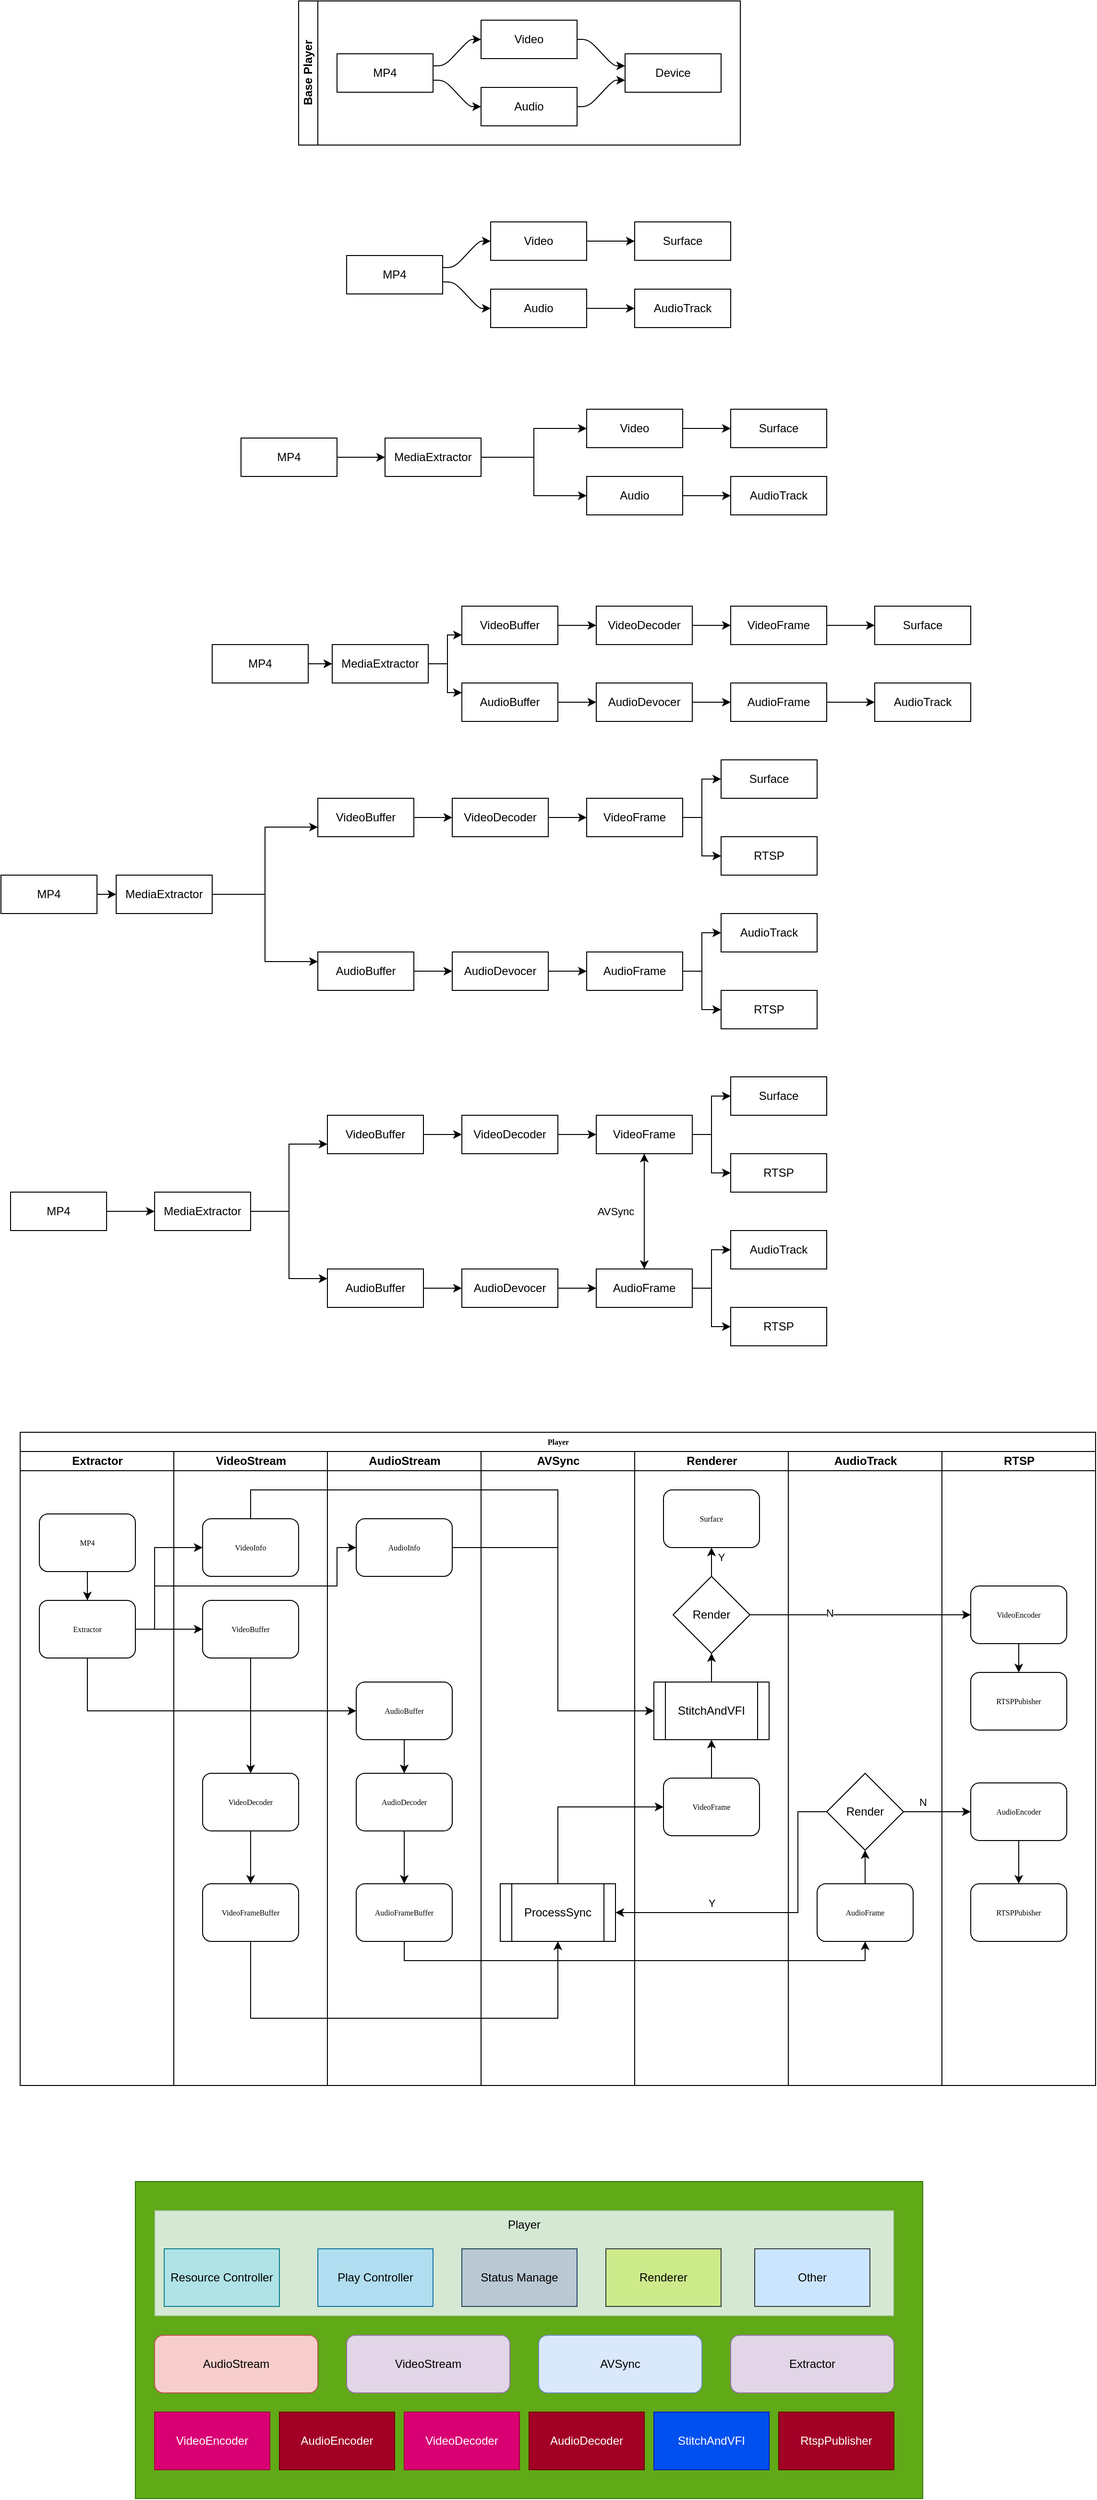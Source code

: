 <mxfile version="22.1.21" type="github">
  <diagram id="prtHgNgQTEPvFCAcTncT" name="Page-1">
    <mxGraphModel dx="2134" dy="737" grid="1" gridSize="10" guides="1" tooltips="1" connect="1" arrows="1" fold="1" page="1" pageScale="1" pageWidth="827" pageHeight="1169" math="0" shadow="0">
      <root>
        <mxCell id="0" />
        <mxCell id="1" parent="0" />
        <mxCell id="b5UNQBlYkMzNKmCpmNNw-371" value="" style="rounded=0;whiteSpace=wrap;html=1;fillColor=#60a917;strokeColor=#2D7600;fontColor=#ffffff;" vertex="1" parent="1">
          <mxGeometry x="-80" y="2320" width="820" height="330" as="geometry" />
        </mxCell>
        <mxCell id="b5UNQBlYkMzNKmCpmNNw-1" value="Base Player" style="swimlane;html=1;startSize=20;horizontal=0;childLayout=flowLayout;flowOrientation=west;resizable=0;interRankCellSpacing=50;containerType=tree;fontSize=12;" vertex="1" parent="1">
          <mxGeometry x="90" y="50" width="460" height="150" as="geometry" />
        </mxCell>
        <mxCell id="b5UNQBlYkMzNKmCpmNNw-2" value="MP4" style="whiteSpace=wrap;html=1;" vertex="1" parent="b5UNQBlYkMzNKmCpmNNw-1">
          <mxGeometry x="40" y="55" width="100" height="40" as="geometry" />
        </mxCell>
        <mxCell id="b5UNQBlYkMzNKmCpmNNw-3" value="Video" style="whiteSpace=wrap;html=1;" vertex="1" parent="b5UNQBlYkMzNKmCpmNNw-1">
          <mxGeometry x="190" y="20" width="100" height="40" as="geometry" />
        </mxCell>
        <mxCell id="b5UNQBlYkMzNKmCpmNNw-4" value="" style="html=1;rounded=1;curved=0;sourcePerimeterSpacing=0;targetPerimeterSpacing=0;startSize=6;endSize=6;noEdgeStyle=1;orthogonal=1;" edge="1" parent="b5UNQBlYkMzNKmCpmNNw-1" source="b5UNQBlYkMzNKmCpmNNw-2" target="b5UNQBlYkMzNKmCpmNNw-3">
          <mxGeometry relative="1" as="geometry">
            <Array as="points">
              <mxPoint x="152" y="67.5" />
              <mxPoint x="178" y="40" />
            </Array>
          </mxGeometry>
        </mxCell>
        <mxCell id="b5UNQBlYkMzNKmCpmNNw-5" value="Audio" style="whiteSpace=wrap;html=1;" vertex="1" parent="b5UNQBlYkMzNKmCpmNNw-1">
          <mxGeometry x="190" y="90" width="100" height="40" as="geometry" />
        </mxCell>
        <mxCell id="b5UNQBlYkMzNKmCpmNNw-6" value="" style="html=1;rounded=1;curved=0;sourcePerimeterSpacing=0;targetPerimeterSpacing=0;startSize=6;endSize=6;noEdgeStyle=1;orthogonal=1;" edge="1" parent="b5UNQBlYkMzNKmCpmNNw-1" source="b5UNQBlYkMzNKmCpmNNw-2" target="b5UNQBlYkMzNKmCpmNNw-5">
          <mxGeometry relative="1" as="geometry">
            <Array as="points">
              <mxPoint x="152" y="82.5" />
              <mxPoint x="178" y="110" />
            </Array>
          </mxGeometry>
        </mxCell>
        <mxCell id="b5UNQBlYkMzNKmCpmNNw-7" value="Device" style="whiteSpace=wrap;html=1;" vertex="1" parent="b5UNQBlYkMzNKmCpmNNw-1">
          <mxGeometry x="340" y="55" width="100" height="40" as="geometry" />
        </mxCell>
        <mxCell id="b5UNQBlYkMzNKmCpmNNw-8" value="" style="html=1;rounded=1;curved=0;sourcePerimeterSpacing=0;targetPerimeterSpacing=0;startSize=6;endSize=6;noEdgeStyle=1;orthogonal=1;" edge="1" parent="b5UNQBlYkMzNKmCpmNNw-1" source="b5UNQBlYkMzNKmCpmNNw-3" target="b5UNQBlYkMzNKmCpmNNw-7">
          <mxGeometry relative="1" as="geometry">
            <Array as="points">
              <mxPoint x="302" y="40" />
              <mxPoint x="328" y="67.5" />
            </Array>
          </mxGeometry>
        </mxCell>
        <mxCell id="b5UNQBlYkMzNKmCpmNNw-9" value="" style="html=1;rounded=1;curved=0;sourcePerimeterSpacing=0;targetPerimeterSpacing=0;startSize=6;endSize=6;noEdgeStyle=1;orthogonal=1;" edge="1" parent="b5UNQBlYkMzNKmCpmNNw-1" source="b5UNQBlYkMzNKmCpmNNw-5" target="b5UNQBlYkMzNKmCpmNNw-7">
          <mxGeometry relative="1" as="geometry">
            <Array as="points">
              <mxPoint x="302" y="110" />
              <mxPoint x="328" y="82.5" />
            </Array>
          </mxGeometry>
        </mxCell>
        <mxCell id="b5UNQBlYkMzNKmCpmNNw-11" value="MP4" style="whiteSpace=wrap;html=1;" vertex="1" parent="1">
          <mxGeometry x="140" y="315" width="100" height="40" as="geometry" />
        </mxCell>
        <mxCell id="b5UNQBlYkMzNKmCpmNNw-21" value="" style="edgeStyle=orthogonalEdgeStyle;rounded=0;orthogonalLoop=1;jettySize=auto;html=1;" edge="1" parent="1" source="b5UNQBlYkMzNKmCpmNNw-12" target="b5UNQBlYkMzNKmCpmNNw-16">
          <mxGeometry relative="1" as="geometry" />
        </mxCell>
        <mxCell id="b5UNQBlYkMzNKmCpmNNw-12" value="Video" style="whiteSpace=wrap;html=1;" vertex="1" parent="1">
          <mxGeometry x="290" y="280" width="100" height="40" as="geometry" />
        </mxCell>
        <mxCell id="b5UNQBlYkMzNKmCpmNNw-13" value="" style="html=1;rounded=1;curved=0;sourcePerimeterSpacing=0;targetPerimeterSpacing=0;startSize=6;endSize=6;noEdgeStyle=1;orthogonal=1;" edge="1" parent="1" source="b5UNQBlYkMzNKmCpmNNw-11" target="b5UNQBlYkMzNKmCpmNNw-12">
          <mxGeometry relative="1" as="geometry">
            <Array as="points">
              <mxPoint x="252" y="327.5" />
              <mxPoint x="278" y="300" />
            </Array>
          </mxGeometry>
        </mxCell>
        <mxCell id="b5UNQBlYkMzNKmCpmNNw-20" value="" style="edgeStyle=orthogonalEdgeStyle;rounded=0;orthogonalLoop=1;jettySize=auto;html=1;" edge="1" parent="1" source="b5UNQBlYkMzNKmCpmNNw-14" target="b5UNQBlYkMzNKmCpmNNw-19">
          <mxGeometry relative="1" as="geometry" />
        </mxCell>
        <mxCell id="b5UNQBlYkMzNKmCpmNNw-14" value="Audio" style="whiteSpace=wrap;html=1;" vertex="1" parent="1">
          <mxGeometry x="290" y="350" width="100" height="40" as="geometry" />
        </mxCell>
        <mxCell id="b5UNQBlYkMzNKmCpmNNw-15" value="" style="html=1;rounded=1;curved=0;sourcePerimeterSpacing=0;targetPerimeterSpacing=0;startSize=6;endSize=6;noEdgeStyle=1;orthogonal=1;" edge="1" parent="1" source="b5UNQBlYkMzNKmCpmNNw-11" target="b5UNQBlYkMzNKmCpmNNw-14">
          <mxGeometry relative="1" as="geometry">
            <Array as="points">
              <mxPoint x="252" y="342.5" />
              <mxPoint x="278" y="370" />
            </Array>
          </mxGeometry>
        </mxCell>
        <mxCell id="b5UNQBlYkMzNKmCpmNNw-16" value="Surface" style="whiteSpace=wrap;html=1;movable=1;resizable=1;rotatable=1;deletable=1;editable=1;locked=0;connectable=1;" vertex="1" parent="1">
          <mxGeometry x="440" y="280" width="100" height="40" as="geometry" />
        </mxCell>
        <mxCell id="b5UNQBlYkMzNKmCpmNNw-19" value="AudioTrack" style="whiteSpace=wrap;html=1;" vertex="1" parent="1">
          <mxGeometry x="440" y="350" width="100" height="40" as="geometry" />
        </mxCell>
        <mxCell id="b5UNQBlYkMzNKmCpmNNw-32" value="" style="edgeStyle=orthogonalEdgeStyle;rounded=0;orthogonalLoop=1;jettySize=auto;html=1;" edge="1" parent="1" source="b5UNQBlYkMzNKmCpmNNw-22" target="b5UNQBlYkMzNKmCpmNNw-31">
          <mxGeometry relative="1" as="geometry" />
        </mxCell>
        <mxCell id="b5UNQBlYkMzNKmCpmNNw-22" value="MP4" style="whiteSpace=wrap;html=1;" vertex="1" parent="1">
          <mxGeometry x="30" y="505" width="100" height="40" as="geometry" />
        </mxCell>
        <mxCell id="b5UNQBlYkMzNKmCpmNNw-23" value="" style="edgeStyle=orthogonalEdgeStyle;rounded=0;orthogonalLoop=1;jettySize=auto;html=1;" edge="1" parent="1" source="b5UNQBlYkMzNKmCpmNNw-24" target="b5UNQBlYkMzNKmCpmNNw-29">
          <mxGeometry relative="1" as="geometry" />
        </mxCell>
        <mxCell id="b5UNQBlYkMzNKmCpmNNw-24" value="Video" style="whiteSpace=wrap;html=1;" vertex="1" parent="1">
          <mxGeometry x="390" y="475" width="100" height="40" as="geometry" />
        </mxCell>
        <mxCell id="b5UNQBlYkMzNKmCpmNNw-26" value="" style="edgeStyle=orthogonalEdgeStyle;rounded=0;orthogonalLoop=1;jettySize=auto;html=1;" edge="1" parent="1" source="b5UNQBlYkMzNKmCpmNNw-27" target="b5UNQBlYkMzNKmCpmNNw-30">
          <mxGeometry relative="1" as="geometry" />
        </mxCell>
        <mxCell id="b5UNQBlYkMzNKmCpmNNw-27" value="Audio" style="whiteSpace=wrap;html=1;" vertex="1" parent="1">
          <mxGeometry x="390" y="545" width="100" height="40" as="geometry" />
        </mxCell>
        <mxCell id="b5UNQBlYkMzNKmCpmNNw-29" value="Surface" style="whiteSpace=wrap;html=1;movable=1;resizable=1;rotatable=1;deletable=1;editable=1;locked=0;connectable=1;" vertex="1" parent="1">
          <mxGeometry x="540" y="475" width="100" height="40" as="geometry" />
        </mxCell>
        <mxCell id="b5UNQBlYkMzNKmCpmNNw-30" value="AudioTrack" style="whiteSpace=wrap;html=1;" vertex="1" parent="1">
          <mxGeometry x="540" y="545" width="100" height="40" as="geometry" />
        </mxCell>
        <mxCell id="b5UNQBlYkMzNKmCpmNNw-33" style="edgeStyle=orthogonalEdgeStyle;rounded=0;orthogonalLoop=1;jettySize=auto;html=1;entryX=0;entryY=0.5;entryDx=0;entryDy=0;" edge="1" parent="1" source="b5UNQBlYkMzNKmCpmNNw-31" target="b5UNQBlYkMzNKmCpmNNw-24">
          <mxGeometry relative="1" as="geometry" />
        </mxCell>
        <mxCell id="b5UNQBlYkMzNKmCpmNNw-35" style="edgeStyle=orthogonalEdgeStyle;rounded=0;orthogonalLoop=1;jettySize=auto;html=1;entryX=0;entryY=0.5;entryDx=0;entryDy=0;" edge="1" parent="1" source="b5UNQBlYkMzNKmCpmNNw-31" target="b5UNQBlYkMzNKmCpmNNw-27">
          <mxGeometry relative="1" as="geometry" />
        </mxCell>
        <mxCell id="b5UNQBlYkMzNKmCpmNNw-31" value="MediaExtractor" style="whiteSpace=wrap;html=1;" vertex="1" parent="1">
          <mxGeometry x="180" y="505" width="100" height="40" as="geometry" />
        </mxCell>
        <mxCell id="b5UNQBlYkMzNKmCpmNNw-36" value="" style="edgeStyle=orthogonalEdgeStyle;rounded=0;orthogonalLoop=1;jettySize=auto;html=1;" edge="1" parent="1" source="b5UNQBlYkMzNKmCpmNNw-37" target="b5UNQBlYkMzNKmCpmNNw-46">
          <mxGeometry relative="1" as="geometry" />
        </mxCell>
        <mxCell id="b5UNQBlYkMzNKmCpmNNw-37" value="MP4" style="whiteSpace=wrap;html=1;" vertex="1" parent="1">
          <mxGeometry y="720" width="100" height="40" as="geometry" />
        </mxCell>
        <mxCell id="b5UNQBlYkMzNKmCpmNNw-38" value="" style="edgeStyle=orthogonalEdgeStyle;rounded=0;orthogonalLoop=1;jettySize=auto;html=1;" edge="1" parent="1" source="b5UNQBlYkMzNKmCpmNNw-39" target="b5UNQBlYkMzNKmCpmNNw-42">
          <mxGeometry relative="1" as="geometry" />
        </mxCell>
        <mxCell id="b5UNQBlYkMzNKmCpmNNw-39" value="VideoFrame" style="whiteSpace=wrap;html=1;" vertex="1" parent="1">
          <mxGeometry x="540" y="680" width="100" height="40" as="geometry" />
        </mxCell>
        <mxCell id="b5UNQBlYkMzNKmCpmNNw-40" value="" style="edgeStyle=orthogonalEdgeStyle;rounded=0;orthogonalLoop=1;jettySize=auto;html=1;" edge="1" parent="1" source="b5UNQBlYkMzNKmCpmNNw-41" target="b5UNQBlYkMzNKmCpmNNw-43">
          <mxGeometry relative="1" as="geometry" />
        </mxCell>
        <mxCell id="b5UNQBlYkMzNKmCpmNNw-41" value="AudioFrame" style="whiteSpace=wrap;html=1;" vertex="1" parent="1">
          <mxGeometry x="540" y="760" width="100" height="40" as="geometry" />
        </mxCell>
        <mxCell id="b5UNQBlYkMzNKmCpmNNw-42" value="Surface" style="whiteSpace=wrap;html=1;movable=1;resizable=1;rotatable=1;deletable=1;editable=1;locked=0;connectable=1;" vertex="1" parent="1">
          <mxGeometry x="690" y="680" width="100" height="40" as="geometry" />
        </mxCell>
        <mxCell id="b5UNQBlYkMzNKmCpmNNw-43" value="AudioTrack" style="whiteSpace=wrap;html=1;" vertex="1" parent="1">
          <mxGeometry x="690" y="760" width="100" height="40" as="geometry" />
        </mxCell>
        <mxCell id="b5UNQBlYkMzNKmCpmNNw-49" style="edgeStyle=orthogonalEdgeStyle;rounded=0;orthogonalLoop=1;jettySize=auto;html=1;entryX=0;entryY=0.75;entryDx=0;entryDy=0;" edge="1" parent="1" source="b5UNQBlYkMzNKmCpmNNw-46" target="b5UNQBlYkMzNKmCpmNNw-47">
          <mxGeometry relative="1" as="geometry" />
        </mxCell>
        <mxCell id="b5UNQBlYkMzNKmCpmNNw-50" style="edgeStyle=orthogonalEdgeStyle;rounded=0;orthogonalLoop=1;jettySize=auto;html=1;entryX=0;entryY=0.25;entryDx=0;entryDy=0;" edge="1" parent="1" source="b5UNQBlYkMzNKmCpmNNw-46" target="b5UNQBlYkMzNKmCpmNNw-48">
          <mxGeometry relative="1" as="geometry" />
        </mxCell>
        <mxCell id="b5UNQBlYkMzNKmCpmNNw-46" value="MediaExtractor" style="whiteSpace=wrap;html=1;" vertex="1" parent="1">
          <mxGeometry x="125" y="720" width="100" height="40" as="geometry" />
        </mxCell>
        <mxCell id="b5UNQBlYkMzNKmCpmNNw-53" style="edgeStyle=orthogonalEdgeStyle;rounded=0;orthogonalLoop=1;jettySize=auto;html=1;entryX=0;entryY=0.5;entryDx=0;entryDy=0;" edge="1" parent="1" source="b5UNQBlYkMzNKmCpmNNw-47" target="b5UNQBlYkMzNKmCpmNNw-51">
          <mxGeometry relative="1" as="geometry" />
        </mxCell>
        <mxCell id="b5UNQBlYkMzNKmCpmNNw-47" value="VideoBuffer" style="whiteSpace=wrap;html=1;" vertex="1" parent="1">
          <mxGeometry x="260" y="680" width="100" height="40" as="geometry" />
        </mxCell>
        <mxCell id="b5UNQBlYkMzNKmCpmNNw-54" value="" style="edgeStyle=orthogonalEdgeStyle;rounded=0;orthogonalLoop=1;jettySize=auto;html=1;" edge="1" parent="1" source="b5UNQBlYkMzNKmCpmNNw-48" target="b5UNQBlYkMzNKmCpmNNw-52">
          <mxGeometry relative="1" as="geometry" />
        </mxCell>
        <mxCell id="b5UNQBlYkMzNKmCpmNNw-48" value="AudioBuffer" style="whiteSpace=wrap;html=1;" vertex="1" parent="1">
          <mxGeometry x="260" y="760" width="100" height="40" as="geometry" />
        </mxCell>
        <mxCell id="b5UNQBlYkMzNKmCpmNNw-55" value="" style="edgeStyle=orthogonalEdgeStyle;rounded=0;orthogonalLoop=1;jettySize=auto;html=1;" edge="1" parent="1" source="b5UNQBlYkMzNKmCpmNNw-51" target="b5UNQBlYkMzNKmCpmNNw-39">
          <mxGeometry relative="1" as="geometry" />
        </mxCell>
        <mxCell id="b5UNQBlYkMzNKmCpmNNw-51" value="VideoDecoder" style="whiteSpace=wrap;html=1;" vertex="1" parent="1">
          <mxGeometry x="400" y="680" width="100" height="40" as="geometry" />
        </mxCell>
        <mxCell id="b5UNQBlYkMzNKmCpmNNw-56" value="" style="edgeStyle=orthogonalEdgeStyle;rounded=0;orthogonalLoop=1;jettySize=auto;html=1;" edge="1" parent="1" source="b5UNQBlYkMzNKmCpmNNw-52" target="b5UNQBlYkMzNKmCpmNNw-41">
          <mxGeometry relative="1" as="geometry" />
        </mxCell>
        <mxCell id="b5UNQBlYkMzNKmCpmNNw-52" value="AudioDevocer" style="whiteSpace=wrap;html=1;" vertex="1" parent="1">
          <mxGeometry x="400" y="760" width="100" height="40" as="geometry" />
        </mxCell>
        <mxCell id="b5UNQBlYkMzNKmCpmNNw-57" value="" style="edgeStyle=orthogonalEdgeStyle;rounded=0;orthogonalLoop=1;jettySize=auto;html=1;" edge="1" parent="1" source="b5UNQBlYkMzNKmCpmNNw-58" target="b5UNQBlYkMzNKmCpmNNw-67">
          <mxGeometry relative="1" as="geometry" />
        </mxCell>
        <mxCell id="b5UNQBlYkMzNKmCpmNNw-58" value="MP4" style="whiteSpace=wrap;html=1;" vertex="1" parent="1">
          <mxGeometry x="-220" y="960" width="100" height="40" as="geometry" />
        </mxCell>
        <mxCell id="b5UNQBlYkMzNKmCpmNNw-77" style="edgeStyle=orthogonalEdgeStyle;rounded=0;orthogonalLoop=1;jettySize=auto;html=1;entryX=0;entryY=0.5;entryDx=0;entryDy=0;" edge="1" parent="1" source="b5UNQBlYkMzNKmCpmNNw-60" target="b5UNQBlYkMzNKmCpmNNw-63">
          <mxGeometry relative="1" as="geometry" />
        </mxCell>
        <mxCell id="b5UNQBlYkMzNKmCpmNNw-78" style="edgeStyle=orthogonalEdgeStyle;rounded=0;orthogonalLoop=1;jettySize=auto;html=1;entryX=0;entryY=0.5;entryDx=0;entryDy=0;" edge="1" parent="1" source="b5UNQBlYkMzNKmCpmNNw-60" target="b5UNQBlYkMzNKmCpmNNw-76">
          <mxGeometry relative="1" as="geometry" />
        </mxCell>
        <mxCell id="b5UNQBlYkMzNKmCpmNNw-60" value="VideoFrame" style="whiteSpace=wrap;html=1;" vertex="1" parent="1">
          <mxGeometry x="390" y="880" width="100" height="40" as="geometry" />
        </mxCell>
        <mxCell id="b5UNQBlYkMzNKmCpmNNw-81" style="edgeStyle=orthogonalEdgeStyle;rounded=0;orthogonalLoop=1;jettySize=auto;html=1;entryX=0;entryY=0.5;entryDx=0;entryDy=0;" edge="1" parent="1" source="b5UNQBlYkMzNKmCpmNNw-62" target="b5UNQBlYkMzNKmCpmNNw-64">
          <mxGeometry relative="1" as="geometry" />
        </mxCell>
        <mxCell id="b5UNQBlYkMzNKmCpmNNw-82" style="edgeStyle=orthogonalEdgeStyle;rounded=0;orthogonalLoop=1;jettySize=auto;html=1;entryX=0;entryY=0.5;entryDx=0;entryDy=0;" edge="1" parent="1" source="b5UNQBlYkMzNKmCpmNNw-62" target="b5UNQBlYkMzNKmCpmNNw-79">
          <mxGeometry relative="1" as="geometry" />
        </mxCell>
        <mxCell id="b5UNQBlYkMzNKmCpmNNw-62" value="AudioFrame" style="whiteSpace=wrap;html=1;" vertex="1" parent="1">
          <mxGeometry x="390" y="1040" width="100" height="40" as="geometry" />
        </mxCell>
        <mxCell id="b5UNQBlYkMzNKmCpmNNw-63" value="Surface" style="whiteSpace=wrap;html=1;movable=1;resizable=1;rotatable=1;deletable=1;editable=1;locked=0;connectable=1;" vertex="1" parent="1">
          <mxGeometry x="530" y="840" width="100" height="40" as="geometry" />
        </mxCell>
        <mxCell id="b5UNQBlYkMzNKmCpmNNw-64" value="AudioTrack" style="whiteSpace=wrap;html=1;" vertex="1" parent="1">
          <mxGeometry x="530" y="1000" width="100" height="40" as="geometry" />
        </mxCell>
        <mxCell id="b5UNQBlYkMzNKmCpmNNw-65" style="edgeStyle=orthogonalEdgeStyle;rounded=0;orthogonalLoop=1;jettySize=auto;html=1;entryX=0;entryY=0.75;entryDx=0;entryDy=0;" edge="1" parent="1" source="b5UNQBlYkMzNKmCpmNNw-67" target="b5UNQBlYkMzNKmCpmNNw-69">
          <mxGeometry relative="1" as="geometry" />
        </mxCell>
        <mxCell id="b5UNQBlYkMzNKmCpmNNw-66" style="edgeStyle=orthogonalEdgeStyle;rounded=0;orthogonalLoop=1;jettySize=auto;html=1;entryX=0;entryY=0.25;entryDx=0;entryDy=0;" edge="1" parent="1" source="b5UNQBlYkMzNKmCpmNNw-67" target="b5UNQBlYkMzNKmCpmNNw-71">
          <mxGeometry relative="1" as="geometry" />
        </mxCell>
        <mxCell id="b5UNQBlYkMzNKmCpmNNw-67" value="MediaExtractor" style="whiteSpace=wrap;html=1;" vertex="1" parent="1">
          <mxGeometry x="-100" y="960" width="100" height="40" as="geometry" />
        </mxCell>
        <mxCell id="b5UNQBlYkMzNKmCpmNNw-68" style="edgeStyle=orthogonalEdgeStyle;rounded=0;orthogonalLoop=1;jettySize=auto;html=1;entryX=0;entryY=0.5;entryDx=0;entryDy=0;" edge="1" parent="1" source="b5UNQBlYkMzNKmCpmNNw-69" target="b5UNQBlYkMzNKmCpmNNw-73">
          <mxGeometry relative="1" as="geometry" />
        </mxCell>
        <mxCell id="b5UNQBlYkMzNKmCpmNNw-69" value="VideoBuffer" style="whiteSpace=wrap;html=1;" vertex="1" parent="1">
          <mxGeometry x="110" y="880" width="100" height="40" as="geometry" />
        </mxCell>
        <mxCell id="b5UNQBlYkMzNKmCpmNNw-84" value="" style="edgeStyle=orthogonalEdgeStyle;rounded=0;orthogonalLoop=1;jettySize=auto;html=1;" edge="1" parent="1" source="b5UNQBlYkMzNKmCpmNNw-71" target="b5UNQBlYkMzNKmCpmNNw-75">
          <mxGeometry relative="1" as="geometry" />
        </mxCell>
        <mxCell id="b5UNQBlYkMzNKmCpmNNw-71" value="AudioBuffer" style="whiteSpace=wrap;html=1;" vertex="1" parent="1">
          <mxGeometry x="110" y="1040" width="100" height="40" as="geometry" />
        </mxCell>
        <mxCell id="b5UNQBlYkMzNKmCpmNNw-72" value="" style="edgeStyle=orthogonalEdgeStyle;rounded=0;orthogonalLoop=1;jettySize=auto;html=1;" edge="1" parent="1" source="b5UNQBlYkMzNKmCpmNNw-73" target="b5UNQBlYkMzNKmCpmNNw-60">
          <mxGeometry relative="1" as="geometry" />
        </mxCell>
        <mxCell id="b5UNQBlYkMzNKmCpmNNw-73" value="VideoDecoder" style="whiteSpace=wrap;html=1;" vertex="1" parent="1">
          <mxGeometry x="250" y="880" width="100" height="40" as="geometry" />
        </mxCell>
        <mxCell id="b5UNQBlYkMzNKmCpmNNw-83" value="" style="edgeStyle=orthogonalEdgeStyle;rounded=0;orthogonalLoop=1;jettySize=auto;html=1;" edge="1" parent="1" source="b5UNQBlYkMzNKmCpmNNw-75" target="b5UNQBlYkMzNKmCpmNNw-62">
          <mxGeometry relative="1" as="geometry" />
        </mxCell>
        <mxCell id="b5UNQBlYkMzNKmCpmNNw-75" value="AudioDevocer" style="whiteSpace=wrap;html=1;" vertex="1" parent="1">
          <mxGeometry x="250" y="1040" width="100" height="40" as="geometry" />
        </mxCell>
        <mxCell id="b5UNQBlYkMzNKmCpmNNw-76" value="RTSP" style="whiteSpace=wrap;html=1;movable=1;resizable=1;rotatable=1;deletable=1;editable=1;locked=0;connectable=1;" vertex="1" parent="1">
          <mxGeometry x="530" y="920" width="100" height="40" as="geometry" />
        </mxCell>
        <mxCell id="b5UNQBlYkMzNKmCpmNNw-79" value="RTSP" style="whiteSpace=wrap;html=1;" vertex="1" parent="1">
          <mxGeometry x="530" y="1080" width="100" height="40" as="geometry" />
        </mxCell>
        <mxCell id="b5UNQBlYkMzNKmCpmNNw-85" value="" style="edgeStyle=orthogonalEdgeStyle;rounded=0;orthogonalLoop=1;jettySize=auto;html=1;" edge="1" parent="1" source="b5UNQBlYkMzNKmCpmNNw-86" target="b5UNQBlYkMzNKmCpmNNw-97">
          <mxGeometry relative="1" as="geometry" />
        </mxCell>
        <mxCell id="b5UNQBlYkMzNKmCpmNNw-86" value="MP4" style="whiteSpace=wrap;html=1;" vertex="1" parent="1">
          <mxGeometry x="-210" y="1290" width="100" height="40" as="geometry" />
        </mxCell>
        <mxCell id="b5UNQBlYkMzNKmCpmNNw-87" style="edgeStyle=orthogonalEdgeStyle;rounded=0;orthogonalLoop=1;jettySize=auto;html=1;entryX=0;entryY=0.5;entryDx=0;entryDy=0;" edge="1" parent="1" source="b5UNQBlYkMzNKmCpmNNw-89" target="b5UNQBlYkMzNKmCpmNNw-93">
          <mxGeometry relative="1" as="geometry" />
        </mxCell>
        <mxCell id="b5UNQBlYkMzNKmCpmNNw-88" style="edgeStyle=orthogonalEdgeStyle;rounded=0;orthogonalLoop=1;jettySize=auto;html=1;entryX=0;entryY=0.5;entryDx=0;entryDy=0;" edge="1" parent="1" source="b5UNQBlYkMzNKmCpmNNw-89" target="b5UNQBlYkMzNKmCpmNNw-106">
          <mxGeometry relative="1" as="geometry" />
        </mxCell>
        <mxCell id="b5UNQBlYkMzNKmCpmNNw-110" style="edgeStyle=orthogonalEdgeStyle;rounded=0;orthogonalLoop=1;jettySize=auto;html=1;" edge="1" parent="1" source="b5UNQBlYkMzNKmCpmNNw-89" target="b5UNQBlYkMzNKmCpmNNw-92">
          <mxGeometry relative="1" as="geometry" />
        </mxCell>
        <mxCell id="b5UNQBlYkMzNKmCpmNNw-89" value="VideoFrame" style="whiteSpace=wrap;html=1;" vertex="1" parent="1">
          <mxGeometry x="400" y="1210" width="100" height="40" as="geometry" />
        </mxCell>
        <mxCell id="b5UNQBlYkMzNKmCpmNNw-90" style="edgeStyle=orthogonalEdgeStyle;rounded=0;orthogonalLoop=1;jettySize=auto;html=1;entryX=0;entryY=0.5;entryDx=0;entryDy=0;" edge="1" parent="1" source="b5UNQBlYkMzNKmCpmNNw-92" target="b5UNQBlYkMzNKmCpmNNw-94">
          <mxGeometry relative="1" as="geometry" />
        </mxCell>
        <mxCell id="b5UNQBlYkMzNKmCpmNNw-91" style="edgeStyle=orthogonalEdgeStyle;rounded=0;orthogonalLoop=1;jettySize=auto;html=1;entryX=0;entryY=0.5;entryDx=0;entryDy=0;" edge="1" parent="1" source="b5UNQBlYkMzNKmCpmNNw-92" target="b5UNQBlYkMzNKmCpmNNw-107">
          <mxGeometry relative="1" as="geometry" />
        </mxCell>
        <mxCell id="b5UNQBlYkMzNKmCpmNNw-111" style="edgeStyle=orthogonalEdgeStyle;rounded=0;orthogonalLoop=1;jettySize=auto;html=1;entryX=0.5;entryY=1;entryDx=0;entryDy=0;" edge="1" parent="1" source="b5UNQBlYkMzNKmCpmNNw-92" target="b5UNQBlYkMzNKmCpmNNw-89">
          <mxGeometry relative="1" as="geometry" />
        </mxCell>
        <mxCell id="b5UNQBlYkMzNKmCpmNNw-112" value="AVSync" style="edgeLabel;html=1;align=center;verticalAlign=middle;resizable=0;points=[];" vertex="1" connectable="0" parent="b5UNQBlYkMzNKmCpmNNw-111">
          <mxGeometry x="0.183" relative="1" as="geometry">
            <mxPoint x="-30" y="11" as="offset" />
          </mxGeometry>
        </mxCell>
        <mxCell id="b5UNQBlYkMzNKmCpmNNw-92" value="AudioFrame" style="whiteSpace=wrap;html=1;" vertex="1" parent="1">
          <mxGeometry x="400" y="1370" width="100" height="40" as="geometry" />
        </mxCell>
        <mxCell id="b5UNQBlYkMzNKmCpmNNw-93" value="Surface" style="whiteSpace=wrap;html=1;movable=1;resizable=1;rotatable=1;deletable=1;editable=1;locked=0;connectable=1;" vertex="1" parent="1">
          <mxGeometry x="540" y="1170" width="100" height="40" as="geometry" />
        </mxCell>
        <mxCell id="b5UNQBlYkMzNKmCpmNNw-94" value="AudioTrack" style="whiteSpace=wrap;html=1;" vertex="1" parent="1">
          <mxGeometry x="540" y="1330" width="100" height="40" as="geometry" />
        </mxCell>
        <mxCell id="b5UNQBlYkMzNKmCpmNNw-95" style="edgeStyle=orthogonalEdgeStyle;rounded=0;orthogonalLoop=1;jettySize=auto;html=1;entryX=0;entryY=0.75;entryDx=0;entryDy=0;" edge="1" parent="1" source="b5UNQBlYkMzNKmCpmNNw-97" target="b5UNQBlYkMzNKmCpmNNw-99">
          <mxGeometry relative="1" as="geometry" />
        </mxCell>
        <mxCell id="b5UNQBlYkMzNKmCpmNNw-96" style="edgeStyle=orthogonalEdgeStyle;rounded=0;orthogonalLoop=1;jettySize=auto;html=1;entryX=0;entryY=0.25;entryDx=0;entryDy=0;" edge="1" parent="1" source="b5UNQBlYkMzNKmCpmNNw-97" target="b5UNQBlYkMzNKmCpmNNw-101">
          <mxGeometry relative="1" as="geometry" />
        </mxCell>
        <mxCell id="b5UNQBlYkMzNKmCpmNNw-97" value="MediaExtractor" style="whiteSpace=wrap;html=1;" vertex="1" parent="1">
          <mxGeometry x="-60" y="1290" width="100" height="40" as="geometry" />
        </mxCell>
        <mxCell id="b5UNQBlYkMzNKmCpmNNw-98" style="edgeStyle=orthogonalEdgeStyle;rounded=0;orthogonalLoop=1;jettySize=auto;html=1;entryX=0;entryY=0.5;entryDx=0;entryDy=0;" edge="1" parent="1" source="b5UNQBlYkMzNKmCpmNNw-99" target="b5UNQBlYkMzNKmCpmNNw-103">
          <mxGeometry relative="1" as="geometry" />
        </mxCell>
        <mxCell id="b5UNQBlYkMzNKmCpmNNw-99" value="VideoBuffer" style="whiteSpace=wrap;html=1;" vertex="1" parent="1">
          <mxGeometry x="120" y="1210" width="100" height="40" as="geometry" />
        </mxCell>
        <mxCell id="b5UNQBlYkMzNKmCpmNNw-100" value="" style="edgeStyle=orthogonalEdgeStyle;rounded=0;orthogonalLoop=1;jettySize=auto;html=1;" edge="1" parent="1" source="b5UNQBlYkMzNKmCpmNNw-101" target="b5UNQBlYkMzNKmCpmNNw-105">
          <mxGeometry relative="1" as="geometry" />
        </mxCell>
        <mxCell id="b5UNQBlYkMzNKmCpmNNw-101" value="AudioBuffer" style="whiteSpace=wrap;html=1;" vertex="1" parent="1">
          <mxGeometry x="120" y="1370" width="100" height="40" as="geometry" />
        </mxCell>
        <mxCell id="b5UNQBlYkMzNKmCpmNNw-102" value="" style="edgeStyle=orthogonalEdgeStyle;rounded=0;orthogonalLoop=1;jettySize=auto;html=1;" edge="1" parent="1" source="b5UNQBlYkMzNKmCpmNNw-103" target="b5UNQBlYkMzNKmCpmNNw-89">
          <mxGeometry relative="1" as="geometry" />
        </mxCell>
        <mxCell id="b5UNQBlYkMzNKmCpmNNw-103" value="VideoDecoder" style="whiteSpace=wrap;html=1;" vertex="1" parent="1">
          <mxGeometry x="260" y="1210" width="100" height="40" as="geometry" />
        </mxCell>
        <mxCell id="b5UNQBlYkMzNKmCpmNNw-104" value="" style="edgeStyle=orthogonalEdgeStyle;rounded=0;orthogonalLoop=1;jettySize=auto;html=1;" edge="1" parent="1" source="b5UNQBlYkMzNKmCpmNNw-105" target="b5UNQBlYkMzNKmCpmNNw-92">
          <mxGeometry relative="1" as="geometry" />
        </mxCell>
        <mxCell id="b5UNQBlYkMzNKmCpmNNw-105" value="AudioDevocer" style="whiteSpace=wrap;html=1;" vertex="1" parent="1">
          <mxGeometry x="260" y="1370" width="100" height="40" as="geometry" />
        </mxCell>
        <mxCell id="b5UNQBlYkMzNKmCpmNNw-106" value="RTSP" style="whiteSpace=wrap;html=1;movable=1;resizable=1;rotatable=1;deletable=1;editable=1;locked=0;connectable=1;" vertex="1" parent="1">
          <mxGeometry x="540" y="1250" width="100" height="40" as="geometry" />
        </mxCell>
        <mxCell id="b5UNQBlYkMzNKmCpmNNw-107" value="RTSP" style="whiteSpace=wrap;html=1;" vertex="1" parent="1">
          <mxGeometry x="540" y="1410" width="100" height="40" as="geometry" />
        </mxCell>
        <mxCell id="b5UNQBlYkMzNKmCpmNNw-113" value="Player" style="swimlane;html=1;childLayout=stackLayout;startSize=20;rounded=0;shadow=0;labelBackgroundColor=none;strokeWidth=1;fontFamily=Verdana;fontSize=8;align=center;" vertex="1" parent="1">
          <mxGeometry x="-200" y="1540" width="1120" height="680" as="geometry" />
        </mxCell>
        <mxCell id="b5UNQBlYkMzNKmCpmNNw-114" value="Extractor" style="swimlane;html=1;startSize=20;" vertex="1" parent="b5UNQBlYkMzNKmCpmNNw-113">
          <mxGeometry y="20" width="160" height="660" as="geometry" />
        </mxCell>
        <mxCell id="b5UNQBlYkMzNKmCpmNNw-158" value="" style="edgeStyle=orthogonalEdgeStyle;rounded=0;orthogonalLoop=1;jettySize=auto;html=1;" edge="1" parent="b5UNQBlYkMzNKmCpmNNw-114" source="b5UNQBlYkMzNKmCpmNNw-115" target="b5UNQBlYkMzNKmCpmNNw-116">
          <mxGeometry relative="1" as="geometry" />
        </mxCell>
        <mxCell id="b5UNQBlYkMzNKmCpmNNw-115" value="MP4" style="rounded=1;whiteSpace=wrap;html=1;shadow=0;labelBackgroundColor=none;strokeWidth=1;fontFamily=Verdana;fontSize=8;align=center;" vertex="1" parent="b5UNQBlYkMzNKmCpmNNw-114">
          <mxGeometry x="20" y="65" width="100" height="60" as="geometry" />
        </mxCell>
        <mxCell id="b5UNQBlYkMzNKmCpmNNw-116" value="Extractor" style="rounded=1;whiteSpace=wrap;html=1;shadow=0;labelBackgroundColor=none;strokeWidth=1;fontFamily=Verdana;fontSize=8;align=center;" vertex="1" parent="b5UNQBlYkMzNKmCpmNNw-114">
          <mxGeometry x="20" y="155" width="100" height="60" as="geometry" />
        </mxCell>
        <mxCell id="b5UNQBlYkMzNKmCpmNNw-126" style="edgeStyle=orthogonalEdgeStyle;rounded=1;html=1;labelBackgroundColor=none;startArrow=none;startFill=0;startSize=5;endArrow=classicThin;endFill=1;endSize=5;jettySize=auto;orthogonalLoop=1;strokeWidth=1;fontFamily=Verdana;fontSize=8" edge="1" parent="b5UNQBlYkMzNKmCpmNNw-113" target="b5UNQBlYkMzNKmCpmNNw-157">
          <mxGeometry relative="1" as="geometry">
            <mxPoint x="770" y="690" as="sourcePoint" />
          </mxGeometry>
        </mxCell>
        <mxCell id="b5UNQBlYkMzNKmCpmNNw-129" style="edgeStyle=orthogonalEdgeStyle;rounded=1;html=1;labelBackgroundColor=none;startArrow=none;startFill=0;startSize=5;endArrow=classicThin;endFill=1;endSize=5;jettySize=auto;orthogonalLoop=1;strokeColor=#000000;strokeWidth=1;fontFamily=Verdana;fontSize=8;fontColor=#000000;" edge="1" parent="b5UNQBlYkMzNKmCpmNNw-113" target="b5UNQBlYkMzNKmCpmNNw-144">
          <mxGeometry relative="1" as="geometry">
            <mxPoint x="670" y="610" as="sourcePoint" />
          </mxGeometry>
        </mxCell>
        <mxCell id="b5UNQBlYkMzNKmCpmNNw-133" value="VideoStream" style="swimlane;html=1;startSize=20;" vertex="1" parent="b5UNQBlYkMzNKmCpmNNw-113">
          <mxGeometry x="160" y="20" width="160" height="660" as="geometry" />
        </mxCell>
        <mxCell id="b5UNQBlYkMzNKmCpmNNw-162" style="edgeStyle=orthogonalEdgeStyle;rounded=0;orthogonalLoop=1;jettySize=auto;html=1;entryX=0.5;entryY=0;entryDx=0;entryDy=0;" edge="1" parent="b5UNQBlYkMzNKmCpmNNw-133" source="b5UNQBlYkMzNKmCpmNNw-134" target="b5UNQBlYkMzNKmCpmNNw-161">
          <mxGeometry relative="1" as="geometry" />
        </mxCell>
        <mxCell id="b5UNQBlYkMzNKmCpmNNw-134" value="VideoBuffer" style="rounded=1;whiteSpace=wrap;html=1;shadow=0;labelBackgroundColor=none;strokeWidth=1;fontFamily=Verdana;fontSize=8;align=center;" vertex="1" parent="b5UNQBlYkMzNKmCpmNNw-133">
          <mxGeometry x="30" y="155" width="100" height="60" as="geometry" />
        </mxCell>
        <mxCell id="b5UNQBlYkMzNKmCpmNNw-167" style="edgeStyle=orthogonalEdgeStyle;rounded=0;orthogonalLoop=1;jettySize=auto;html=1;entryX=0.5;entryY=0;entryDx=0;entryDy=0;" edge="1" parent="b5UNQBlYkMzNKmCpmNNw-133" source="b5UNQBlYkMzNKmCpmNNw-161" target="b5UNQBlYkMzNKmCpmNNw-165">
          <mxGeometry relative="1" as="geometry" />
        </mxCell>
        <mxCell id="b5UNQBlYkMzNKmCpmNNw-161" value="VideoDecoder" style="rounded=1;whiteSpace=wrap;html=1;shadow=0;labelBackgroundColor=none;strokeWidth=1;fontFamily=Verdana;fontSize=8;align=center;" vertex="1" parent="b5UNQBlYkMzNKmCpmNNw-133">
          <mxGeometry x="30" y="335" width="100" height="60" as="geometry" />
        </mxCell>
        <mxCell id="b5UNQBlYkMzNKmCpmNNw-165" value="VideoFrameBuffer" style="rounded=1;whiteSpace=wrap;html=1;shadow=0;labelBackgroundColor=none;strokeWidth=1;fontFamily=Verdana;fontSize=8;align=center;" vertex="1" parent="b5UNQBlYkMzNKmCpmNNw-133">
          <mxGeometry x="30" y="450" width="100" height="60" as="geometry" />
        </mxCell>
        <mxCell id="b5UNQBlYkMzNKmCpmNNw-202" value="VideoInfo" style="rounded=1;whiteSpace=wrap;html=1;shadow=0;labelBackgroundColor=none;strokeWidth=1;fontFamily=Verdana;fontSize=8;align=center;" vertex="1" parent="b5UNQBlYkMzNKmCpmNNw-133">
          <mxGeometry x="30" y="70" width="100" height="60" as="geometry" />
        </mxCell>
        <mxCell id="b5UNQBlYkMzNKmCpmNNw-135" value="AudioStream" style="swimlane;html=1;startSize=20;" vertex="1" parent="b5UNQBlYkMzNKmCpmNNw-113">
          <mxGeometry x="320" y="20" width="160" height="660" as="geometry" />
        </mxCell>
        <mxCell id="b5UNQBlYkMzNKmCpmNNw-164" style="edgeStyle=orthogonalEdgeStyle;rounded=0;orthogonalLoop=1;jettySize=auto;html=1;" edge="1" parent="b5UNQBlYkMzNKmCpmNNw-135" source="b5UNQBlYkMzNKmCpmNNw-136" target="b5UNQBlYkMzNKmCpmNNw-163">
          <mxGeometry relative="1" as="geometry" />
        </mxCell>
        <mxCell id="b5UNQBlYkMzNKmCpmNNw-136" value="AudioBuffer" style="rounded=1;whiteSpace=wrap;html=1;shadow=0;labelBackgroundColor=none;strokeWidth=1;fontFamily=Verdana;fontSize=8;align=center;" vertex="1" parent="b5UNQBlYkMzNKmCpmNNw-135">
          <mxGeometry x="30" y="240" width="100" height="60" as="geometry" />
        </mxCell>
        <mxCell id="b5UNQBlYkMzNKmCpmNNw-168" style="edgeStyle=orthogonalEdgeStyle;rounded=0;orthogonalLoop=1;jettySize=auto;html=1;entryX=0.5;entryY=0;entryDx=0;entryDy=0;" edge="1" parent="b5UNQBlYkMzNKmCpmNNw-135" source="b5UNQBlYkMzNKmCpmNNw-163" target="b5UNQBlYkMzNKmCpmNNw-166">
          <mxGeometry relative="1" as="geometry" />
        </mxCell>
        <mxCell id="b5UNQBlYkMzNKmCpmNNw-163" value="AudioDecoder" style="rounded=1;whiteSpace=wrap;html=1;shadow=0;labelBackgroundColor=none;strokeWidth=1;fontFamily=Verdana;fontSize=8;align=center;" vertex="1" parent="b5UNQBlYkMzNKmCpmNNw-135">
          <mxGeometry x="30" y="335" width="100" height="60" as="geometry" />
        </mxCell>
        <mxCell id="b5UNQBlYkMzNKmCpmNNw-166" value="AudioFrameBuffer" style="rounded=1;whiteSpace=wrap;html=1;shadow=0;labelBackgroundColor=none;strokeWidth=1;fontFamily=Verdana;fontSize=8;align=center;" vertex="1" parent="b5UNQBlYkMzNKmCpmNNw-135">
          <mxGeometry x="30" y="450" width="100" height="60" as="geometry" />
        </mxCell>
        <mxCell id="b5UNQBlYkMzNKmCpmNNw-203" value="AudioInfo" style="rounded=1;whiteSpace=wrap;html=1;shadow=0;labelBackgroundColor=none;strokeWidth=1;fontFamily=Verdana;fontSize=8;align=center;" vertex="1" parent="b5UNQBlYkMzNKmCpmNNw-135">
          <mxGeometry x="30" y="70" width="100" height="60" as="geometry" />
        </mxCell>
        <mxCell id="b5UNQBlYkMzNKmCpmNNw-140" value="AVSync" style="swimlane;html=1;startSize=20;" vertex="1" parent="b5UNQBlYkMzNKmCpmNNw-113">
          <mxGeometry x="480" y="20" width="160" height="660" as="geometry" />
        </mxCell>
        <mxCell id="b5UNQBlYkMzNKmCpmNNw-176" value="ProcessSync" style="shape=process;whiteSpace=wrap;html=1;backgroundOutline=1;" vertex="1" parent="b5UNQBlYkMzNKmCpmNNw-140">
          <mxGeometry x="20" y="450" width="120" height="60" as="geometry" />
        </mxCell>
        <mxCell id="b5UNQBlYkMzNKmCpmNNw-149" value="Renderer" style="swimlane;html=1;startSize=20;" vertex="1" parent="b5UNQBlYkMzNKmCpmNNw-113">
          <mxGeometry x="640" y="20" width="160" height="660" as="geometry" />
        </mxCell>
        <mxCell id="b5UNQBlYkMzNKmCpmNNw-154" style="edgeStyle=orthogonalEdgeStyle;rounded=1;html=1;labelBackgroundColor=none;startArrow=none;startFill=0;startSize=5;endArrow=classicThin;endFill=1;endSize=5;jettySize=auto;orthogonalLoop=1;strokeWidth=1;fontFamily=Verdana;fontSize=8" edge="1" parent="b5UNQBlYkMzNKmCpmNNw-149" target="b5UNQBlYkMzNKmCpmNNw-151">
          <mxGeometry relative="1" as="geometry">
            <mxPoint x="80" y="460" as="sourcePoint" />
          </mxGeometry>
        </mxCell>
        <mxCell id="b5UNQBlYkMzNKmCpmNNw-155" style="edgeStyle=orthogonalEdgeStyle;rounded=1;html=1;labelBackgroundColor=none;startArrow=none;startFill=0;startSize=5;endArrow=classicThin;endFill=1;endSize=5;jettySize=auto;orthogonalLoop=1;strokeWidth=1;fontFamily=Verdana;fontSize=8" edge="1" parent="b5UNQBlYkMzNKmCpmNNw-149" target="b5UNQBlYkMzNKmCpmNNw-152">
          <mxGeometry relative="1" as="geometry">
            <mxPoint x="80" y="540" as="sourcePoint" />
          </mxGeometry>
        </mxCell>
        <mxCell id="b5UNQBlYkMzNKmCpmNNw-180" style="edgeStyle=orthogonalEdgeStyle;rounded=0;orthogonalLoop=1;jettySize=auto;html=1;entryX=0.5;entryY=1;entryDx=0;entryDy=0;" edge="1" parent="b5UNQBlYkMzNKmCpmNNw-149" source="b5UNQBlYkMzNKmCpmNNw-172" target="b5UNQBlYkMzNKmCpmNNw-179">
          <mxGeometry relative="1" as="geometry" />
        </mxCell>
        <mxCell id="b5UNQBlYkMzNKmCpmNNw-172" value="VideoFrame" style="rounded=1;whiteSpace=wrap;html=1;shadow=0;labelBackgroundColor=none;strokeWidth=1;fontFamily=Verdana;fontSize=8;align=center;" vertex="1" parent="b5UNQBlYkMzNKmCpmNNw-149">
          <mxGeometry x="30" y="340" width="100" height="60" as="geometry" />
        </mxCell>
        <mxCell id="b5UNQBlYkMzNKmCpmNNw-182" style="edgeStyle=orthogonalEdgeStyle;rounded=0;orthogonalLoop=1;jettySize=auto;html=1;entryX=0.5;entryY=1;entryDx=0;entryDy=0;" edge="1" parent="b5UNQBlYkMzNKmCpmNNw-149" source="b5UNQBlYkMzNKmCpmNNw-179" target="b5UNQBlYkMzNKmCpmNNw-181">
          <mxGeometry relative="1" as="geometry" />
        </mxCell>
        <mxCell id="b5UNQBlYkMzNKmCpmNNw-179" value="StitchAndVFI" style="shape=process;whiteSpace=wrap;html=1;backgroundOutline=1;" vertex="1" parent="b5UNQBlYkMzNKmCpmNNw-149">
          <mxGeometry x="20" y="240" width="120" height="60" as="geometry" />
        </mxCell>
        <mxCell id="b5UNQBlYkMzNKmCpmNNw-184" value="Y" style="edgeStyle=orthogonalEdgeStyle;rounded=0;orthogonalLoop=1;jettySize=auto;html=1;entryX=0.5;entryY=1;entryDx=0;entryDy=0;" edge="1" parent="b5UNQBlYkMzNKmCpmNNw-149" source="b5UNQBlYkMzNKmCpmNNw-181" target="b5UNQBlYkMzNKmCpmNNw-183">
          <mxGeometry x="0.333" y="-10" relative="1" as="geometry">
            <Array as="points">
              <mxPoint x="80" y="110" />
              <mxPoint x="80" y="110" />
            </Array>
            <mxPoint as="offset" />
          </mxGeometry>
        </mxCell>
        <mxCell id="b5UNQBlYkMzNKmCpmNNw-181" value="Render" style="rhombus;whiteSpace=wrap;html=1;" vertex="1" parent="b5UNQBlYkMzNKmCpmNNw-149">
          <mxGeometry x="40" y="130" width="80" height="80" as="geometry" />
        </mxCell>
        <mxCell id="b5UNQBlYkMzNKmCpmNNw-183" value="Surface" style="rounded=1;whiteSpace=wrap;html=1;shadow=0;labelBackgroundColor=none;strokeWidth=1;fontFamily=Verdana;fontSize=8;align=center;" vertex="1" parent="b5UNQBlYkMzNKmCpmNNw-149">
          <mxGeometry x="30" y="40" width="100" height="60" as="geometry" />
        </mxCell>
        <mxCell id="b5UNQBlYkMzNKmCpmNNw-156" value="AudioTrack" style="swimlane;html=1;startSize=20;" vertex="1" parent="b5UNQBlYkMzNKmCpmNNw-113">
          <mxGeometry x="800" y="20" width="160" height="660" as="geometry" />
        </mxCell>
        <mxCell id="b5UNQBlYkMzNKmCpmNNw-191" value="" style="edgeStyle=orthogonalEdgeStyle;rounded=0;orthogonalLoop=1;jettySize=auto;html=1;" edge="1" parent="b5UNQBlYkMzNKmCpmNNw-156" source="b5UNQBlYkMzNKmCpmNNw-170" target="b5UNQBlYkMzNKmCpmNNw-190">
          <mxGeometry relative="1" as="geometry" />
        </mxCell>
        <mxCell id="b5UNQBlYkMzNKmCpmNNw-170" value="AudioFrame" style="rounded=1;whiteSpace=wrap;html=1;shadow=0;labelBackgroundColor=none;strokeWidth=1;fontFamily=Verdana;fontSize=8;align=center;" vertex="1" parent="b5UNQBlYkMzNKmCpmNNw-156">
          <mxGeometry x="30" y="450" width="100" height="60" as="geometry" />
        </mxCell>
        <mxCell id="b5UNQBlYkMzNKmCpmNNw-190" value="Render" style="rhombus;whiteSpace=wrap;html=1;" vertex="1" parent="b5UNQBlYkMzNKmCpmNNw-156">
          <mxGeometry x="40" y="335" width="80" height="80" as="geometry" />
        </mxCell>
        <mxCell id="b5UNQBlYkMzNKmCpmNNw-159" value="" style="edgeStyle=orthogonalEdgeStyle;rounded=0;orthogonalLoop=1;jettySize=auto;html=1;" edge="1" parent="b5UNQBlYkMzNKmCpmNNw-113" source="b5UNQBlYkMzNKmCpmNNw-116" target="b5UNQBlYkMzNKmCpmNNw-134">
          <mxGeometry relative="1" as="geometry" />
        </mxCell>
        <mxCell id="b5UNQBlYkMzNKmCpmNNw-160" style="edgeStyle=orthogonalEdgeStyle;rounded=0;orthogonalLoop=1;jettySize=auto;html=1;entryX=0;entryY=0.5;entryDx=0;entryDy=0;" edge="1" parent="b5UNQBlYkMzNKmCpmNNw-113" source="b5UNQBlYkMzNKmCpmNNw-116" target="b5UNQBlYkMzNKmCpmNNw-136">
          <mxGeometry relative="1" as="geometry">
            <Array as="points">
              <mxPoint x="70" y="290" />
            </Array>
          </mxGeometry>
        </mxCell>
        <mxCell id="b5UNQBlYkMzNKmCpmNNw-171" style="edgeStyle=orthogonalEdgeStyle;rounded=0;orthogonalLoop=1;jettySize=auto;html=1;entryX=0.5;entryY=1;entryDx=0;entryDy=0;" edge="1" parent="b5UNQBlYkMzNKmCpmNNw-113" source="b5UNQBlYkMzNKmCpmNNw-166" target="b5UNQBlYkMzNKmCpmNNw-170">
          <mxGeometry relative="1" as="geometry">
            <Array as="points">
              <mxPoint x="400" y="550" />
              <mxPoint x="880" y="550" />
            </Array>
          </mxGeometry>
        </mxCell>
        <mxCell id="b5UNQBlYkMzNKmCpmNNw-175" style="edgeStyle=orthogonalEdgeStyle;rounded=0;orthogonalLoop=1;jettySize=auto;html=1;entryX=0.5;entryY=1;entryDx=0;entryDy=0;" edge="1" parent="b5UNQBlYkMzNKmCpmNNw-113" source="b5UNQBlYkMzNKmCpmNNw-165">
          <mxGeometry relative="1" as="geometry">
            <mxPoint x="560" y="530" as="targetPoint" />
            <Array as="points">
              <mxPoint x="240" y="610" />
              <mxPoint x="560" y="610" />
            </Array>
          </mxGeometry>
        </mxCell>
        <mxCell id="b5UNQBlYkMzNKmCpmNNw-177" style="edgeStyle=orthogonalEdgeStyle;rounded=0;orthogonalLoop=1;jettySize=auto;html=1;entryX=0;entryY=0.5;entryDx=0;entryDy=0;" edge="1" parent="b5UNQBlYkMzNKmCpmNNw-113" source="b5UNQBlYkMzNKmCpmNNw-176" target="b5UNQBlYkMzNKmCpmNNw-172">
          <mxGeometry relative="1" as="geometry">
            <Array as="points">
              <mxPoint x="560" y="390" />
            </Array>
          </mxGeometry>
        </mxCell>
        <mxCell id="b5UNQBlYkMzNKmCpmNNw-192" style="edgeStyle=orthogonalEdgeStyle;rounded=0;orthogonalLoop=1;jettySize=auto;html=1;entryX=1;entryY=0.5;entryDx=0;entryDy=0;" edge="1" parent="b5UNQBlYkMzNKmCpmNNw-113" source="b5UNQBlYkMzNKmCpmNNw-190" target="b5UNQBlYkMzNKmCpmNNw-176">
          <mxGeometry relative="1" as="geometry">
            <Array as="points">
              <mxPoint x="810" y="395" />
              <mxPoint x="810" y="500" />
            </Array>
          </mxGeometry>
        </mxCell>
        <mxCell id="b5UNQBlYkMzNKmCpmNNw-193" value="Y" style="edgeLabel;html=1;align=center;verticalAlign=middle;resizable=0;points=[];" vertex="1" connectable="0" parent="b5UNQBlYkMzNKmCpmNNw-192">
          <mxGeometry x="0.415" y="2" relative="1" as="geometry">
            <mxPoint x="5" y="-12" as="offset" />
          </mxGeometry>
        </mxCell>
        <mxCell id="b5UNQBlYkMzNKmCpmNNw-186" style="edgeStyle=orthogonalEdgeStyle;rounded=0;orthogonalLoop=1;jettySize=auto;html=1;entryX=0;entryY=0.5;entryDx=0;entryDy=0;" edge="1" parent="b5UNQBlYkMzNKmCpmNNw-113" source="b5UNQBlYkMzNKmCpmNNw-181" target="b5UNQBlYkMzNKmCpmNNw-185">
          <mxGeometry relative="1" as="geometry" />
        </mxCell>
        <mxCell id="b5UNQBlYkMzNKmCpmNNw-187" value="N" style="edgeLabel;html=1;align=center;verticalAlign=middle;resizable=0;points=[];" vertex="1" connectable="0" parent="b5UNQBlYkMzNKmCpmNNw-186">
          <mxGeometry x="-0.278" y="2" relative="1" as="geometry">
            <mxPoint as="offset" />
          </mxGeometry>
        </mxCell>
        <mxCell id="b5UNQBlYkMzNKmCpmNNw-197" style="edgeStyle=orthogonalEdgeStyle;rounded=0;orthogonalLoop=1;jettySize=auto;html=1;entryX=0;entryY=0.5;entryDx=0;entryDy=0;" edge="1" parent="b5UNQBlYkMzNKmCpmNNw-113" source="b5UNQBlYkMzNKmCpmNNw-190" target="b5UNQBlYkMzNKmCpmNNw-194">
          <mxGeometry relative="1" as="geometry" />
        </mxCell>
        <mxCell id="b5UNQBlYkMzNKmCpmNNw-198" value="N" style="edgeLabel;html=1;align=center;verticalAlign=middle;resizable=0;points=[];" vertex="1" connectable="0" parent="b5UNQBlYkMzNKmCpmNNw-197">
          <mxGeometry x="-0.343" y="2" relative="1" as="geometry">
            <mxPoint x="-3" y="-8" as="offset" />
          </mxGeometry>
        </mxCell>
        <mxCell id="b5UNQBlYkMzNKmCpmNNw-169" value="RTSP" style="swimlane;html=1;startSize=20;" vertex="1" parent="b5UNQBlYkMzNKmCpmNNw-113">
          <mxGeometry x="960" y="20" width="160" height="660" as="geometry" />
        </mxCell>
        <mxCell id="b5UNQBlYkMzNKmCpmNNw-196" value="" style="edgeStyle=orthogonalEdgeStyle;rounded=0;orthogonalLoop=1;jettySize=auto;html=1;" edge="1" parent="b5UNQBlYkMzNKmCpmNNw-169" source="b5UNQBlYkMzNKmCpmNNw-185" target="b5UNQBlYkMzNKmCpmNNw-195">
          <mxGeometry relative="1" as="geometry" />
        </mxCell>
        <mxCell id="b5UNQBlYkMzNKmCpmNNw-185" value="VideoEncoder" style="rounded=1;whiteSpace=wrap;html=1;shadow=0;labelBackgroundColor=none;strokeWidth=1;fontFamily=Verdana;fontSize=8;align=center;" vertex="1" parent="b5UNQBlYkMzNKmCpmNNw-169">
          <mxGeometry x="30" y="140" width="100" height="60" as="geometry" />
        </mxCell>
        <mxCell id="b5UNQBlYkMzNKmCpmNNw-200" style="edgeStyle=orthogonalEdgeStyle;rounded=0;orthogonalLoop=1;jettySize=auto;html=1;entryX=0.5;entryY=0;entryDx=0;entryDy=0;" edge="1" parent="b5UNQBlYkMzNKmCpmNNw-169" source="b5UNQBlYkMzNKmCpmNNw-194" target="b5UNQBlYkMzNKmCpmNNw-199">
          <mxGeometry relative="1" as="geometry" />
        </mxCell>
        <mxCell id="b5UNQBlYkMzNKmCpmNNw-194" value="AudioEncoder" style="rounded=1;whiteSpace=wrap;html=1;shadow=0;labelBackgroundColor=none;strokeWidth=1;fontFamily=Verdana;fontSize=8;align=center;" vertex="1" parent="b5UNQBlYkMzNKmCpmNNw-169">
          <mxGeometry x="30" y="345" width="100" height="60" as="geometry" />
        </mxCell>
        <mxCell id="b5UNQBlYkMzNKmCpmNNw-195" value="RTSPPubisher" style="rounded=1;whiteSpace=wrap;html=1;shadow=0;labelBackgroundColor=none;strokeWidth=1;fontFamily=Verdana;fontSize=8;align=center;" vertex="1" parent="b5UNQBlYkMzNKmCpmNNw-169">
          <mxGeometry x="30" y="230" width="100" height="60" as="geometry" />
        </mxCell>
        <mxCell id="b5UNQBlYkMzNKmCpmNNw-199" value="RTSPPubisher" style="rounded=1;whiteSpace=wrap;html=1;shadow=0;labelBackgroundColor=none;strokeWidth=1;fontFamily=Verdana;fontSize=8;align=center;" vertex="1" parent="b5UNQBlYkMzNKmCpmNNw-169">
          <mxGeometry x="30" y="450" width="100" height="60" as="geometry" />
        </mxCell>
        <mxCell id="b5UNQBlYkMzNKmCpmNNw-204" style="edgeStyle=orthogonalEdgeStyle;rounded=0;orthogonalLoop=1;jettySize=auto;html=1;entryX=0;entryY=0.5;entryDx=0;entryDy=0;" edge="1" parent="b5UNQBlYkMzNKmCpmNNw-113" source="b5UNQBlYkMzNKmCpmNNw-116" target="b5UNQBlYkMzNKmCpmNNw-202">
          <mxGeometry relative="1" as="geometry">
            <Array as="points">
              <mxPoint x="140" y="205" />
              <mxPoint x="140" y="120" />
            </Array>
          </mxGeometry>
        </mxCell>
        <mxCell id="b5UNQBlYkMzNKmCpmNNw-205" style="edgeStyle=orthogonalEdgeStyle;rounded=0;orthogonalLoop=1;jettySize=auto;html=1;entryX=0;entryY=0.5;entryDx=0;entryDy=0;" edge="1" parent="b5UNQBlYkMzNKmCpmNNw-113" source="b5UNQBlYkMzNKmCpmNNw-116" target="b5UNQBlYkMzNKmCpmNNw-203">
          <mxGeometry relative="1" as="geometry">
            <Array as="points">
              <mxPoint x="140" y="205" />
              <mxPoint x="140" y="160" />
              <mxPoint x="330" y="160" />
              <mxPoint x="330" y="120" />
            </Array>
          </mxGeometry>
        </mxCell>
        <mxCell id="b5UNQBlYkMzNKmCpmNNw-206" style="edgeStyle=orthogonalEdgeStyle;rounded=0;orthogonalLoop=1;jettySize=auto;html=1;entryX=0;entryY=0.5;entryDx=0;entryDy=0;" edge="1" parent="b5UNQBlYkMzNKmCpmNNw-113" source="b5UNQBlYkMzNKmCpmNNw-203" target="b5UNQBlYkMzNKmCpmNNw-179">
          <mxGeometry relative="1" as="geometry">
            <Array as="points">
              <mxPoint x="560" y="120" />
              <mxPoint x="560" y="290" />
            </Array>
          </mxGeometry>
        </mxCell>
        <mxCell id="b5UNQBlYkMzNKmCpmNNw-207" style="edgeStyle=orthogonalEdgeStyle;rounded=0;orthogonalLoop=1;jettySize=auto;html=1;entryX=0;entryY=0.5;entryDx=0;entryDy=0;" edge="1" parent="b5UNQBlYkMzNKmCpmNNw-113" source="b5UNQBlYkMzNKmCpmNNw-202" target="b5UNQBlYkMzNKmCpmNNw-179">
          <mxGeometry relative="1" as="geometry">
            <Array as="points">
              <mxPoint x="240" y="60" />
              <mxPoint x="560" y="60" />
              <mxPoint x="560" y="290" />
            </Array>
          </mxGeometry>
        </mxCell>
        <mxCell id="b5UNQBlYkMzNKmCpmNNw-349" value="VideoEncoder" style="rounded=0;whiteSpace=wrap;html=1;fillColor=#d80073;strokeColor=#A50040;fontColor=#ffffff;" vertex="1" parent="1">
          <mxGeometry x="-60" y="2560" width="120" height="60" as="geometry" />
        </mxCell>
        <mxCell id="b5UNQBlYkMzNKmCpmNNw-350" value="VideoDecoder" style="rounded=0;whiteSpace=wrap;html=1;fillColor=#d80073;fontColor=#ffffff;strokeColor=#A50040;" vertex="1" parent="1">
          <mxGeometry x="200" y="2560" width="120" height="60" as="geometry" />
        </mxCell>
        <mxCell id="b5UNQBlYkMzNKmCpmNNw-351" value="AudioEncoder" style="rounded=0;whiteSpace=wrap;html=1;fillColor=#a20025;strokeColor=#6F0000;fontColor=#ffffff;" vertex="1" parent="1">
          <mxGeometry x="70" y="2560" width="120" height="60" as="geometry" />
        </mxCell>
        <mxCell id="b5UNQBlYkMzNKmCpmNNw-352" value="AudioDecoder" style="rounded=0;whiteSpace=wrap;html=1;fillColor=#a20025;fontColor=#ffffff;strokeColor=#6F0000;" vertex="1" parent="1">
          <mxGeometry x="330" y="2560" width="120" height="60" as="geometry" />
        </mxCell>
        <mxCell id="b5UNQBlYkMzNKmCpmNNw-353" value="RtspPublisher" style="rounded=0;whiteSpace=wrap;html=1;fillColor=#a20025;fontColor=#ffffff;strokeColor=#6F0000;" vertex="1" parent="1">
          <mxGeometry x="590" y="2560" width="120" height="60" as="geometry" />
        </mxCell>
        <mxCell id="b5UNQBlYkMzNKmCpmNNw-354" value="StitchAndVFI" style="rounded=0;whiteSpace=wrap;html=1;fillColor=#0050ef;fontColor=#ffffff;strokeColor=#001DBC;" vertex="1" parent="1">
          <mxGeometry x="460" y="2560" width="120" height="60" as="geometry" />
        </mxCell>
        <mxCell id="b5UNQBlYkMzNKmCpmNNw-356" value="AudioStream" style="rounded=1;whiteSpace=wrap;html=1;fillColor=#f8cecc;strokeColor=#b85450;" vertex="1" parent="1">
          <mxGeometry x="-60" y="2480" width="170" height="60" as="geometry" />
        </mxCell>
        <mxCell id="b5UNQBlYkMzNKmCpmNNw-357" value="VideoStream" style="rounded=1;whiteSpace=wrap;html=1;fillColor=#e1d5e7;strokeColor=#9673a6;" vertex="1" parent="1">
          <mxGeometry x="140" y="2480" width="170" height="60" as="geometry" />
        </mxCell>
        <mxCell id="b5UNQBlYkMzNKmCpmNNw-358" value="AVSync" style="rounded=1;whiteSpace=wrap;html=1;fillColor=#dae8fc;strokeColor=#6c8ebf;" vertex="1" parent="1">
          <mxGeometry x="340" y="2480" width="170" height="60" as="geometry" />
        </mxCell>
        <mxCell id="b5UNQBlYkMzNKmCpmNNw-360" value="Extractor" style="rounded=1;whiteSpace=wrap;html=1;fillColor=#e1d5e7;strokeColor=#9673a6;" vertex="1" parent="1">
          <mxGeometry x="540" y="2480" width="170" height="60" as="geometry" />
        </mxCell>
        <mxCell id="b5UNQBlYkMzNKmCpmNNw-362" value="" style="rounded=0;whiteSpace=wrap;html=1;fillColor=#d5e8d4;strokeColor=#82b366;" vertex="1" parent="1">
          <mxGeometry x="-60" y="2350" width="770" height="110" as="geometry" />
        </mxCell>
        <mxCell id="b5UNQBlYkMzNKmCpmNNw-364" value="Player" style="text;html=1;strokeColor=none;fillColor=none;align=center;verticalAlign=middle;whiteSpace=wrap;rounded=0;" vertex="1" parent="1">
          <mxGeometry x="295" y="2350" width="60" height="30" as="geometry" />
        </mxCell>
        <mxCell id="b5UNQBlYkMzNKmCpmNNw-365" value="Resource Controller" style="rounded=0;whiteSpace=wrap;html=1;fillColor=#b0e3e6;strokeColor=#0e8088;" vertex="1" parent="1">
          <mxGeometry x="-50" y="2390" width="120" height="60" as="geometry" />
        </mxCell>
        <mxCell id="b5UNQBlYkMzNKmCpmNNw-366" value="Play Controller" style="rounded=0;whiteSpace=wrap;html=1;fillColor=#b1ddf0;strokeColor=#10739e;" vertex="1" parent="1">
          <mxGeometry x="110" y="2390" width="120" height="60" as="geometry" />
        </mxCell>
        <mxCell id="b5UNQBlYkMzNKmCpmNNw-367" value="Status Manage" style="rounded=0;whiteSpace=wrap;html=1;fillColor=#bac8d3;strokeColor=#23445d;" vertex="1" parent="1">
          <mxGeometry x="260" y="2390" width="120" height="60" as="geometry" />
        </mxCell>
        <mxCell id="b5UNQBlYkMzNKmCpmNNw-368" value="Renderer" style="rounded=0;whiteSpace=wrap;html=1;fillColor=#cdeb8b;strokeColor=#36393d;" vertex="1" parent="1">
          <mxGeometry x="410" y="2390" width="120" height="60" as="geometry" />
        </mxCell>
        <mxCell id="b5UNQBlYkMzNKmCpmNNw-369" value="Other" style="rounded=0;whiteSpace=wrap;html=1;fillColor=#cce5ff;strokeColor=#36393d;" vertex="1" parent="1">
          <mxGeometry x="565" y="2390" width="120" height="60" as="geometry" />
        </mxCell>
      </root>
    </mxGraphModel>
  </diagram>
</mxfile>
